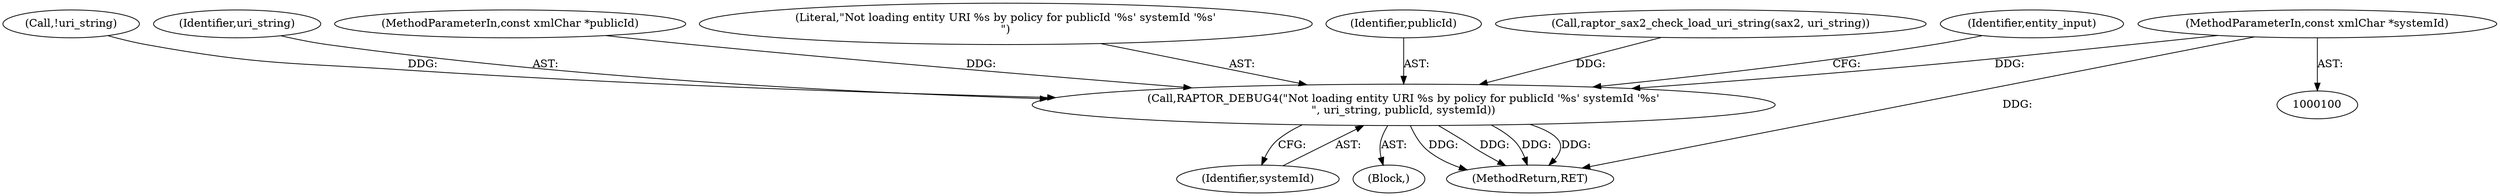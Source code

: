 digraph "0_raptor_a676f235309a59d4aa78eeffd2574ae5d341fcb0_1@pointer" {
"1000103" [label="(MethodParameterIn,const xmlChar *systemId)"];
"1000150" [label="(Call,RAPTOR_DEBUG4(\"Not loading entity URI %s by policy for publicId '%s' systemId '%s'\n\", uri_string, publicId, systemId))"];
"1000154" [label="(Identifier,systemId)"];
"1000131" [label="(Call,!uri_string)"];
"1000150" [label="(Call,RAPTOR_DEBUG4(\"Not loading entity URI %s by policy for publicId '%s' systemId '%s'\n\", uri_string, publicId, systemId))"];
"1000149" [label="(Block,)"];
"1000152" [label="(Identifier,uri_string)"];
"1000102" [label="(MethodParameterIn,const xmlChar *publicId)"];
"1000151" [label="(Literal,\"Not loading entity URI %s by policy for publicId '%s' systemId '%s'\n\")"];
"1000153" [label="(Identifier,publicId)"];
"1000142" [label="(Call,raptor_sax2_check_load_uri_string(sax2, uri_string))"];
"1000156" [label="(Identifier,entity_input)"];
"1000157" [label="(MethodReturn,RET)"];
"1000103" [label="(MethodParameterIn,const xmlChar *systemId)"];
"1000103" -> "1000100"  [label="AST: "];
"1000103" -> "1000157"  [label="DDG: "];
"1000103" -> "1000150"  [label="DDG: "];
"1000150" -> "1000149"  [label="AST: "];
"1000150" -> "1000154"  [label="CFG: "];
"1000151" -> "1000150"  [label="AST: "];
"1000152" -> "1000150"  [label="AST: "];
"1000153" -> "1000150"  [label="AST: "];
"1000154" -> "1000150"  [label="AST: "];
"1000156" -> "1000150"  [label="CFG: "];
"1000150" -> "1000157"  [label="DDG: "];
"1000150" -> "1000157"  [label="DDG: "];
"1000150" -> "1000157"  [label="DDG: "];
"1000150" -> "1000157"  [label="DDG: "];
"1000131" -> "1000150"  [label="DDG: "];
"1000142" -> "1000150"  [label="DDG: "];
"1000102" -> "1000150"  [label="DDG: "];
}
